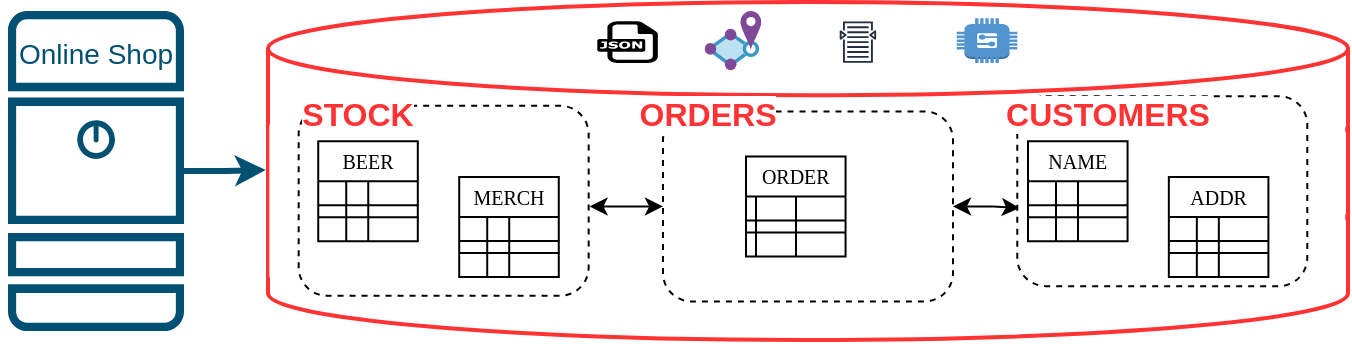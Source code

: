 <mxfile version="21.5.1" type="device">
  <diagram name="Page-1" id="IX2sbBPFJrls7Xq33dwb">
    <mxGraphModel dx="1217" dy="1139" grid="1" gridSize="10" guides="1" tooltips="1" connect="1" arrows="1" fold="1" page="1" pageScale="1" pageWidth="827" pageHeight="1169" math="0" shadow="0">
      <root>
        <mxCell id="0" />
        <mxCell id="1" parent="0" />
        <mxCell id="jbtqDZHQ1y1ZXkg8tkZU-264" value="" style="html=1;verticalLabelPosition=bottom;align=center;labelBackgroundColor=#ffffff;verticalAlign=top;strokeWidth=2;strokeColor=#FF3333;shadow=0;dashed=0;shape=mxgraph.ios7.icons.data;" parent="1" vertex="1">
          <mxGeometry x="150" y="41" width="540" height="169" as="geometry" />
        </mxCell>
        <mxCell id="jbtqDZHQ1y1ZXkg8tkZU-265" value="" style="rounded=0;whiteSpace=wrap;html=1;strokeColor=none;" parent="1" vertex="1">
          <mxGeometry x="150.68" y="102.308" width="537.923" height="76.154" as="geometry" />
        </mxCell>
        <mxCell id="jbtqDZHQ1y1ZXkg8tkZU-266" value="" style="rounded=1;whiteSpace=wrap;html=1;dashed=1;" parent="1" vertex="1">
          <mxGeometry x="165.33" y="92.88" width="145" height="95" as="geometry" />
        </mxCell>
        <mxCell id="3bR0r6EprU-SrU2B4QbB-1" value="STOCK" style="text;strokeColor=none;align=center;fillColor=none;html=1;verticalAlign=middle;whiteSpace=wrap;rounded=0;fontStyle=1;fontSize=16;fontColor=#FF3333;labelBackgroundColor=default;" vertex="1" parent="1">
          <mxGeometry x="164.9" y="81.5" width="60" height="30" as="geometry" />
        </mxCell>
        <mxCell id="3bR0r6EprU-SrU2B4QbB-8" style="edgeStyle=orthogonalEdgeStyle;rounded=0;orthogonalLoop=1;jettySize=auto;html=1;entryX=-0.002;entryY=0.497;entryDx=0;entryDy=0;entryPerimeter=0;fontColor=#035073;strokeWidth=3;strokeColor=#035073;" edge="1" parent="1" source="3bR0r6EprU-SrU2B4QbB-7" target="jbtqDZHQ1y1ZXkg8tkZU-264">
          <mxGeometry relative="1" as="geometry" />
        </mxCell>
        <mxCell id="3bR0r6EprU-SrU2B4QbB-7" value="" style="sketch=0;points=[[0.015,0.015,0],[0.985,0.015,0],[0.985,0.985,0],[0.015,0.985,0],[0.25,0,0],[0.5,0,0],[0.75,0,0],[1,0.25,0],[1,0.5,0],[1,0.75,0],[0.75,1,0],[0.5,1,0],[0.25,1,0],[0,0.75,0],[0,0.5,0],[0,0.25,0]];verticalLabelPosition=bottom;html=1;verticalAlign=top;aspect=fixed;align=center;pointerEvents=1;shape=mxgraph.cisco19.server;fillColor=#005073;strokeColor=none;fontFamily=Times New Roman;fontSize=14;" vertex="1" parent="1">
          <mxGeometry x="20" y="45.5" width="88" height="160" as="geometry" />
        </mxCell>
        <mxCell id="3bR0r6EprU-SrU2B4QbB-10" value="Online Shop" style="text;strokeColor=none;align=center;fillColor=none;html=1;verticalAlign=middle;whiteSpace=wrap;rounded=0;fontSize=14;fontColor=#035073;" vertex="1" parent="1">
          <mxGeometry x="16" y="51.5" width="96" height="30" as="geometry" />
        </mxCell>
        <mxCell id="3bR0r6EprU-SrU2B4QbB-468" style="edgeStyle=orthogonalEdgeStyle;rounded=0;orthogonalLoop=1;jettySize=auto;html=1;entryX=0.009;entryY=0.589;entryDx=0;entryDy=0;entryPerimeter=0;startArrow=classic;startFill=1;" edge="1" parent="1" source="3bR0r6EprU-SrU2B4QbB-60" target="3bR0r6EprU-SrU2B4QbB-61">
          <mxGeometry relative="1" as="geometry" />
        </mxCell>
        <mxCell id="3bR0r6EprU-SrU2B4QbB-472" style="edgeStyle=orthogonalEdgeStyle;rounded=0;orthogonalLoop=1;jettySize=auto;html=1;exitX=0;exitY=0.5;exitDx=0;exitDy=0;startArrow=classic;startFill=1;entryX=1.003;entryY=0.522;entryDx=0;entryDy=0;entryPerimeter=0;" edge="1" parent="1" source="3bR0r6EprU-SrU2B4QbB-60" target="jbtqDZHQ1y1ZXkg8tkZU-266">
          <mxGeometry relative="1" as="geometry">
            <mxPoint x="320" y="143" as="targetPoint" />
          </mxGeometry>
        </mxCell>
        <mxCell id="3bR0r6EprU-SrU2B4QbB-60" value="" style="rounded=1;whiteSpace=wrap;html=1;dashed=1;" vertex="1" parent="1">
          <mxGeometry x="347.5" y="95.71" width="145" height="95" as="geometry" />
        </mxCell>
        <mxCell id="3bR0r6EprU-SrU2B4QbB-61" value="" style="rounded=1;whiteSpace=wrap;html=1;dashed=1;" vertex="1" parent="1">
          <mxGeometry x="524.64" y="88.08" width="145" height="95" as="geometry" />
        </mxCell>
        <mxCell id="3bR0r6EprU-SrU2B4QbB-62" value="ORDERS" style="text;strokeColor=none;align=center;fillColor=none;html=1;verticalAlign=middle;whiteSpace=wrap;rounded=0;fontStyle=1;fontSize=16;fontColor=#FF3333;labelBackgroundColor=default;" vertex="1" parent="1">
          <mxGeometry x="340" y="81.5" width="60" height="30" as="geometry" />
        </mxCell>
        <mxCell id="3bR0r6EprU-SrU2B4QbB-63" value="CUSTOMERS" style="text;strokeColor=none;align=center;fillColor=none;html=1;verticalAlign=middle;whiteSpace=wrap;rounded=0;fontStyle=1;fontSize=16;fontColor=#FF3333;labelBackgroundColor=default;" vertex="1" parent="1">
          <mxGeometry x="540.42" y="81.5" width="60" height="30" as="geometry" />
        </mxCell>
        <mxCell id="3bR0r6EprU-SrU2B4QbB-230" value="BEER" style="shape=table;startSize=20;container=1;collapsible=0;childLayout=tableLayout;strokeColor=default;fontSize=10;fontFamily=Times New Roman;" vertex="1" parent="1">
          <mxGeometry x="175.12" y="110.58" width="49.78" height="50" as="geometry" />
        </mxCell>
        <mxCell id="3bR0r6EprU-SrU2B4QbB-231" value="" style="shape=tableRow;horizontal=0;startSize=0;swimlaneHead=0;swimlaneBody=0;strokeColor=inherit;top=0;left=0;bottom=0;right=0;collapsible=0;dropTarget=0;fillColor=none;points=[[0,0.5],[1,0.5]];portConstraint=eastwest;fontSize=16;" vertex="1" parent="3bR0r6EprU-SrU2B4QbB-230">
          <mxGeometry y="20" width="49.78" height="12" as="geometry" />
        </mxCell>
        <mxCell id="3bR0r6EprU-SrU2B4QbB-232" value="" style="shape=partialRectangle;html=1;whiteSpace=wrap;connectable=0;strokeColor=inherit;overflow=hidden;fillColor=none;top=0;left=0;bottom=0;right=0;pointerEvents=1;fontSize=16;" vertex="1" parent="3bR0r6EprU-SrU2B4QbB-231">
          <mxGeometry width="14" height="12" as="geometry">
            <mxRectangle width="14" height="12" as="alternateBounds" />
          </mxGeometry>
        </mxCell>
        <mxCell id="3bR0r6EprU-SrU2B4QbB-233" value="" style="shape=partialRectangle;html=1;whiteSpace=wrap;connectable=0;strokeColor=inherit;overflow=hidden;fillColor=none;top=0;left=0;bottom=0;right=0;pointerEvents=1;fontSize=16;" vertex="1" parent="3bR0r6EprU-SrU2B4QbB-231">
          <mxGeometry x="14" width="11" height="12" as="geometry">
            <mxRectangle width="11" height="12" as="alternateBounds" />
          </mxGeometry>
        </mxCell>
        <mxCell id="3bR0r6EprU-SrU2B4QbB-234" value="" style="shape=partialRectangle;html=1;whiteSpace=wrap;connectable=0;strokeColor=inherit;overflow=hidden;fillColor=none;top=0;left=0;bottom=0;right=0;pointerEvents=1;fontSize=16;" vertex="1" parent="3bR0r6EprU-SrU2B4QbB-231">
          <mxGeometry x="25" width="25" height="12" as="geometry">
            <mxRectangle width="25" height="12" as="alternateBounds" />
          </mxGeometry>
        </mxCell>
        <mxCell id="3bR0r6EprU-SrU2B4QbB-235" value="" style="shape=tableRow;horizontal=0;startSize=0;swimlaneHead=0;swimlaneBody=0;strokeColor=inherit;top=0;left=0;bottom=0;right=0;collapsible=0;dropTarget=0;fillColor=none;points=[[0,0.5],[1,0.5]];portConstraint=eastwest;fontSize=16;" vertex="1" parent="3bR0r6EprU-SrU2B4QbB-230">
          <mxGeometry y="32" width="49.78" height="6" as="geometry" />
        </mxCell>
        <mxCell id="3bR0r6EprU-SrU2B4QbB-236" value="" style="shape=partialRectangle;html=1;whiteSpace=wrap;connectable=0;strokeColor=inherit;overflow=hidden;fillColor=none;top=0;left=0;bottom=0;right=0;pointerEvents=1;fontSize=16;" vertex="1" parent="3bR0r6EprU-SrU2B4QbB-235">
          <mxGeometry width="14" height="6" as="geometry">
            <mxRectangle width="14" height="6" as="alternateBounds" />
          </mxGeometry>
        </mxCell>
        <mxCell id="3bR0r6EprU-SrU2B4QbB-237" value="" style="shape=partialRectangle;html=1;whiteSpace=wrap;connectable=0;strokeColor=inherit;overflow=hidden;fillColor=none;top=0;left=0;bottom=0;right=0;pointerEvents=1;fontSize=16;" vertex="1" parent="3bR0r6EprU-SrU2B4QbB-235">
          <mxGeometry x="14" width="11" height="6" as="geometry">
            <mxRectangle width="11" height="6" as="alternateBounds" />
          </mxGeometry>
        </mxCell>
        <mxCell id="3bR0r6EprU-SrU2B4QbB-238" value="" style="shape=partialRectangle;html=1;whiteSpace=wrap;connectable=0;strokeColor=inherit;overflow=hidden;fillColor=none;top=0;left=0;bottom=0;right=0;pointerEvents=1;fontSize=16;" vertex="1" parent="3bR0r6EprU-SrU2B4QbB-235">
          <mxGeometry x="25" width="25" height="6" as="geometry">
            <mxRectangle width="25" height="6" as="alternateBounds" />
          </mxGeometry>
        </mxCell>
        <mxCell id="3bR0r6EprU-SrU2B4QbB-239" value="" style="shape=tableRow;horizontal=0;startSize=0;swimlaneHead=0;swimlaneBody=0;strokeColor=inherit;top=0;left=0;bottom=0;right=0;collapsible=0;dropTarget=0;fillColor=none;points=[[0,0.5],[1,0.5]];portConstraint=eastwest;fontSize=16;" vertex="1" parent="3bR0r6EprU-SrU2B4QbB-230">
          <mxGeometry y="38" width="49.78" height="12" as="geometry" />
        </mxCell>
        <mxCell id="3bR0r6EprU-SrU2B4QbB-240" value="" style="shape=partialRectangle;html=1;whiteSpace=wrap;connectable=0;strokeColor=inherit;overflow=hidden;fillColor=none;top=0;left=0;bottom=0;right=0;pointerEvents=1;fontSize=16;" vertex="1" parent="3bR0r6EprU-SrU2B4QbB-239">
          <mxGeometry width="14" height="12" as="geometry">
            <mxRectangle width="14" height="12" as="alternateBounds" />
          </mxGeometry>
        </mxCell>
        <mxCell id="3bR0r6EprU-SrU2B4QbB-241" value="" style="shape=partialRectangle;html=1;whiteSpace=wrap;connectable=0;strokeColor=inherit;overflow=hidden;fillColor=none;top=0;left=0;bottom=0;right=0;pointerEvents=1;fontSize=16;" vertex="1" parent="3bR0r6EprU-SrU2B4QbB-239">
          <mxGeometry x="14" width="11" height="12" as="geometry">
            <mxRectangle width="11" height="12" as="alternateBounds" />
          </mxGeometry>
        </mxCell>
        <mxCell id="3bR0r6EprU-SrU2B4QbB-242" value="" style="shape=partialRectangle;html=1;whiteSpace=wrap;connectable=0;strokeColor=inherit;overflow=hidden;fillColor=none;top=0;left=0;bottom=0;right=0;pointerEvents=1;fontSize=16;" vertex="1" parent="3bR0r6EprU-SrU2B4QbB-239">
          <mxGeometry x="25" width="25" height="12" as="geometry">
            <mxRectangle width="25" height="12" as="alternateBounds" />
          </mxGeometry>
        </mxCell>
        <mxCell id="3bR0r6EprU-SrU2B4QbB-407" value="MERCH" style="shape=table;startSize=20;container=1;collapsible=0;childLayout=tableLayout;strokeColor=default;fontSize=10;fontFamily=Times New Roman;" vertex="1" parent="1">
          <mxGeometry x="245.61" y="128.46" width="49.78" height="50" as="geometry" />
        </mxCell>
        <mxCell id="3bR0r6EprU-SrU2B4QbB-408" value="" style="shape=tableRow;horizontal=0;startSize=0;swimlaneHead=0;swimlaneBody=0;strokeColor=inherit;top=0;left=0;bottom=0;right=0;collapsible=0;dropTarget=0;fillColor=none;points=[[0,0.5],[1,0.5]];portConstraint=eastwest;fontSize=16;" vertex="1" parent="3bR0r6EprU-SrU2B4QbB-407">
          <mxGeometry y="20" width="49.78" height="12" as="geometry" />
        </mxCell>
        <mxCell id="3bR0r6EprU-SrU2B4QbB-409" value="" style="shape=partialRectangle;html=1;whiteSpace=wrap;connectable=0;strokeColor=inherit;overflow=hidden;fillColor=none;top=0;left=0;bottom=0;right=0;pointerEvents=1;fontSize=16;" vertex="1" parent="3bR0r6EprU-SrU2B4QbB-408">
          <mxGeometry width="14" height="12" as="geometry">
            <mxRectangle width="14" height="12" as="alternateBounds" />
          </mxGeometry>
        </mxCell>
        <mxCell id="3bR0r6EprU-SrU2B4QbB-410" value="" style="shape=partialRectangle;html=1;whiteSpace=wrap;connectable=0;strokeColor=inherit;overflow=hidden;fillColor=none;top=0;left=0;bottom=0;right=0;pointerEvents=1;fontSize=16;" vertex="1" parent="3bR0r6EprU-SrU2B4QbB-408">
          <mxGeometry x="14" width="11" height="12" as="geometry">
            <mxRectangle width="11" height="12" as="alternateBounds" />
          </mxGeometry>
        </mxCell>
        <mxCell id="3bR0r6EprU-SrU2B4QbB-411" value="" style="shape=partialRectangle;html=1;whiteSpace=wrap;connectable=0;strokeColor=inherit;overflow=hidden;fillColor=none;top=0;left=0;bottom=0;right=0;pointerEvents=1;fontSize=16;" vertex="1" parent="3bR0r6EprU-SrU2B4QbB-408">
          <mxGeometry x="25" width="25" height="12" as="geometry">
            <mxRectangle width="25" height="12" as="alternateBounds" />
          </mxGeometry>
        </mxCell>
        <mxCell id="3bR0r6EprU-SrU2B4QbB-412" value="" style="shape=tableRow;horizontal=0;startSize=0;swimlaneHead=0;swimlaneBody=0;strokeColor=inherit;top=0;left=0;bottom=0;right=0;collapsible=0;dropTarget=0;fillColor=none;points=[[0,0.5],[1,0.5]];portConstraint=eastwest;fontSize=16;" vertex="1" parent="3bR0r6EprU-SrU2B4QbB-407">
          <mxGeometry y="32" width="49.78" height="6" as="geometry" />
        </mxCell>
        <mxCell id="3bR0r6EprU-SrU2B4QbB-413" value="" style="shape=partialRectangle;html=1;whiteSpace=wrap;connectable=0;strokeColor=inherit;overflow=hidden;fillColor=none;top=0;left=0;bottom=0;right=0;pointerEvents=1;fontSize=16;" vertex="1" parent="3bR0r6EprU-SrU2B4QbB-412">
          <mxGeometry width="14" height="6" as="geometry">
            <mxRectangle width="14" height="6" as="alternateBounds" />
          </mxGeometry>
        </mxCell>
        <mxCell id="3bR0r6EprU-SrU2B4QbB-414" value="" style="shape=partialRectangle;html=1;whiteSpace=wrap;connectable=0;strokeColor=inherit;overflow=hidden;fillColor=none;top=0;left=0;bottom=0;right=0;pointerEvents=1;fontSize=16;" vertex="1" parent="3bR0r6EprU-SrU2B4QbB-412">
          <mxGeometry x="14" width="11" height="6" as="geometry">
            <mxRectangle width="11" height="6" as="alternateBounds" />
          </mxGeometry>
        </mxCell>
        <mxCell id="3bR0r6EprU-SrU2B4QbB-415" value="" style="shape=partialRectangle;html=1;whiteSpace=wrap;connectable=0;strokeColor=inherit;overflow=hidden;fillColor=none;top=0;left=0;bottom=0;right=0;pointerEvents=1;fontSize=16;" vertex="1" parent="3bR0r6EprU-SrU2B4QbB-412">
          <mxGeometry x="25" width="25" height="6" as="geometry">
            <mxRectangle width="25" height="6" as="alternateBounds" />
          </mxGeometry>
        </mxCell>
        <mxCell id="3bR0r6EprU-SrU2B4QbB-416" value="" style="shape=tableRow;horizontal=0;startSize=0;swimlaneHead=0;swimlaneBody=0;strokeColor=inherit;top=0;left=0;bottom=0;right=0;collapsible=0;dropTarget=0;fillColor=none;points=[[0,0.5],[1,0.5]];portConstraint=eastwest;fontSize=16;" vertex="1" parent="3bR0r6EprU-SrU2B4QbB-407">
          <mxGeometry y="38" width="49.78" height="12" as="geometry" />
        </mxCell>
        <mxCell id="3bR0r6EprU-SrU2B4QbB-417" value="" style="shape=partialRectangle;html=1;whiteSpace=wrap;connectable=0;strokeColor=inherit;overflow=hidden;fillColor=none;top=0;left=0;bottom=0;right=0;pointerEvents=1;fontSize=16;" vertex="1" parent="3bR0r6EprU-SrU2B4QbB-416">
          <mxGeometry width="14" height="12" as="geometry">
            <mxRectangle width="14" height="12" as="alternateBounds" />
          </mxGeometry>
        </mxCell>
        <mxCell id="3bR0r6EprU-SrU2B4QbB-418" value="" style="shape=partialRectangle;html=1;whiteSpace=wrap;connectable=0;strokeColor=inherit;overflow=hidden;fillColor=none;top=0;left=0;bottom=0;right=0;pointerEvents=1;fontSize=16;" vertex="1" parent="3bR0r6EprU-SrU2B4QbB-416">
          <mxGeometry x="14" width="11" height="12" as="geometry">
            <mxRectangle width="11" height="12" as="alternateBounds" />
          </mxGeometry>
        </mxCell>
        <mxCell id="3bR0r6EprU-SrU2B4QbB-419" value="" style="shape=partialRectangle;html=1;whiteSpace=wrap;connectable=0;strokeColor=inherit;overflow=hidden;fillColor=none;top=0;left=0;bottom=0;right=0;pointerEvents=1;fontSize=16;" vertex="1" parent="3bR0r6EprU-SrU2B4QbB-416">
          <mxGeometry x="25" width="25" height="12" as="geometry">
            <mxRectangle width="25" height="12" as="alternateBounds" />
          </mxGeometry>
        </mxCell>
        <mxCell id="3bR0r6EprU-SrU2B4QbB-420" value="NAME" style="shape=table;startSize=20;container=1;collapsible=0;childLayout=tableLayout;strokeColor=default;fontSize=10;fontFamily=Times New Roman;" vertex="1" parent="1">
          <mxGeometry x="530" y="110.58" width="49.78" height="50" as="geometry" />
        </mxCell>
        <mxCell id="3bR0r6EprU-SrU2B4QbB-421" value="" style="shape=tableRow;horizontal=0;startSize=0;swimlaneHead=0;swimlaneBody=0;strokeColor=inherit;top=0;left=0;bottom=0;right=0;collapsible=0;dropTarget=0;fillColor=none;points=[[0,0.5],[1,0.5]];portConstraint=eastwest;fontSize=16;" vertex="1" parent="3bR0r6EprU-SrU2B4QbB-420">
          <mxGeometry y="20" width="49.78" height="12" as="geometry" />
        </mxCell>
        <mxCell id="3bR0r6EprU-SrU2B4QbB-422" value="" style="shape=partialRectangle;html=1;whiteSpace=wrap;connectable=0;strokeColor=inherit;overflow=hidden;fillColor=none;top=0;left=0;bottom=0;right=0;pointerEvents=1;fontSize=16;" vertex="1" parent="3bR0r6EprU-SrU2B4QbB-421">
          <mxGeometry width="14" height="12" as="geometry">
            <mxRectangle width="14" height="12" as="alternateBounds" />
          </mxGeometry>
        </mxCell>
        <mxCell id="3bR0r6EprU-SrU2B4QbB-423" value="" style="shape=partialRectangle;html=1;whiteSpace=wrap;connectable=0;strokeColor=inherit;overflow=hidden;fillColor=none;top=0;left=0;bottom=0;right=0;pointerEvents=1;fontSize=16;" vertex="1" parent="3bR0r6EprU-SrU2B4QbB-421">
          <mxGeometry x="14" width="11" height="12" as="geometry">
            <mxRectangle width="11" height="12" as="alternateBounds" />
          </mxGeometry>
        </mxCell>
        <mxCell id="3bR0r6EprU-SrU2B4QbB-424" value="" style="shape=partialRectangle;html=1;whiteSpace=wrap;connectable=0;strokeColor=inherit;overflow=hidden;fillColor=none;top=0;left=0;bottom=0;right=0;pointerEvents=1;fontSize=16;" vertex="1" parent="3bR0r6EprU-SrU2B4QbB-421">
          <mxGeometry x="25" width="25" height="12" as="geometry">
            <mxRectangle width="25" height="12" as="alternateBounds" />
          </mxGeometry>
        </mxCell>
        <mxCell id="3bR0r6EprU-SrU2B4QbB-425" value="" style="shape=tableRow;horizontal=0;startSize=0;swimlaneHead=0;swimlaneBody=0;strokeColor=inherit;top=0;left=0;bottom=0;right=0;collapsible=0;dropTarget=0;fillColor=none;points=[[0,0.5],[1,0.5]];portConstraint=eastwest;fontSize=16;" vertex="1" parent="3bR0r6EprU-SrU2B4QbB-420">
          <mxGeometry y="32" width="49.78" height="6" as="geometry" />
        </mxCell>
        <mxCell id="3bR0r6EprU-SrU2B4QbB-426" value="" style="shape=partialRectangle;html=1;whiteSpace=wrap;connectable=0;strokeColor=inherit;overflow=hidden;fillColor=none;top=0;left=0;bottom=0;right=0;pointerEvents=1;fontSize=16;" vertex="1" parent="3bR0r6EprU-SrU2B4QbB-425">
          <mxGeometry width="14" height="6" as="geometry">
            <mxRectangle width="14" height="6" as="alternateBounds" />
          </mxGeometry>
        </mxCell>
        <mxCell id="3bR0r6EprU-SrU2B4QbB-427" value="" style="shape=partialRectangle;html=1;whiteSpace=wrap;connectable=0;strokeColor=inherit;overflow=hidden;fillColor=none;top=0;left=0;bottom=0;right=0;pointerEvents=1;fontSize=16;" vertex="1" parent="3bR0r6EprU-SrU2B4QbB-425">
          <mxGeometry x="14" width="11" height="6" as="geometry">
            <mxRectangle width="11" height="6" as="alternateBounds" />
          </mxGeometry>
        </mxCell>
        <mxCell id="3bR0r6EprU-SrU2B4QbB-428" value="" style="shape=partialRectangle;html=1;whiteSpace=wrap;connectable=0;strokeColor=inherit;overflow=hidden;fillColor=none;top=0;left=0;bottom=0;right=0;pointerEvents=1;fontSize=16;" vertex="1" parent="3bR0r6EprU-SrU2B4QbB-425">
          <mxGeometry x="25" width="25" height="6" as="geometry">
            <mxRectangle width="25" height="6" as="alternateBounds" />
          </mxGeometry>
        </mxCell>
        <mxCell id="3bR0r6EprU-SrU2B4QbB-429" value="" style="shape=tableRow;horizontal=0;startSize=0;swimlaneHead=0;swimlaneBody=0;strokeColor=inherit;top=0;left=0;bottom=0;right=0;collapsible=0;dropTarget=0;fillColor=none;points=[[0,0.5],[1,0.5]];portConstraint=eastwest;fontSize=16;" vertex="1" parent="3bR0r6EprU-SrU2B4QbB-420">
          <mxGeometry y="38" width="49.78" height="12" as="geometry" />
        </mxCell>
        <mxCell id="3bR0r6EprU-SrU2B4QbB-430" value="" style="shape=partialRectangle;html=1;whiteSpace=wrap;connectable=0;strokeColor=inherit;overflow=hidden;fillColor=none;top=0;left=0;bottom=0;right=0;pointerEvents=1;fontSize=16;" vertex="1" parent="3bR0r6EprU-SrU2B4QbB-429">
          <mxGeometry width="14" height="12" as="geometry">
            <mxRectangle width="14" height="12" as="alternateBounds" />
          </mxGeometry>
        </mxCell>
        <mxCell id="3bR0r6EprU-SrU2B4QbB-431" value="" style="shape=partialRectangle;html=1;whiteSpace=wrap;connectable=0;strokeColor=inherit;overflow=hidden;fillColor=none;top=0;left=0;bottom=0;right=0;pointerEvents=1;fontSize=16;" vertex="1" parent="3bR0r6EprU-SrU2B4QbB-429">
          <mxGeometry x="14" width="11" height="12" as="geometry">
            <mxRectangle width="11" height="12" as="alternateBounds" />
          </mxGeometry>
        </mxCell>
        <mxCell id="3bR0r6EprU-SrU2B4QbB-432" value="" style="shape=partialRectangle;html=1;whiteSpace=wrap;connectable=0;strokeColor=inherit;overflow=hidden;fillColor=none;top=0;left=0;bottom=0;right=0;pointerEvents=1;fontSize=16;" vertex="1" parent="3bR0r6EprU-SrU2B4QbB-429">
          <mxGeometry x="25" width="25" height="12" as="geometry">
            <mxRectangle width="25" height="12" as="alternateBounds" />
          </mxGeometry>
        </mxCell>
        <mxCell id="3bR0r6EprU-SrU2B4QbB-433" value="ADDR" style="shape=table;startSize=20;container=1;collapsible=0;childLayout=tableLayout;strokeColor=default;fontSize=10;fontFamily=Times New Roman;" vertex="1" parent="1">
          <mxGeometry x="600.42" y="128.46" width="49.78" height="50" as="geometry" />
        </mxCell>
        <mxCell id="3bR0r6EprU-SrU2B4QbB-434" value="" style="shape=tableRow;horizontal=0;startSize=0;swimlaneHead=0;swimlaneBody=0;strokeColor=inherit;top=0;left=0;bottom=0;right=0;collapsible=0;dropTarget=0;fillColor=none;points=[[0,0.5],[1,0.5]];portConstraint=eastwest;fontSize=16;" vertex="1" parent="3bR0r6EprU-SrU2B4QbB-433">
          <mxGeometry y="20" width="49.78" height="12" as="geometry" />
        </mxCell>
        <mxCell id="3bR0r6EprU-SrU2B4QbB-435" value="" style="shape=partialRectangle;html=1;whiteSpace=wrap;connectable=0;strokeColor=inherit;overflow=hidden;fillColor=none;top=0;left=0;bottom=0;right=0;pointerEvents=1;fontSize=16;" vertex="1" parent="3bR0r6EprU-SrU2B4QbB-434">
          <mxGeometry width="14" height="12" as="geometry">
            <mxRectangle width="14" height="12" as="alternateBounds" />
          </mxGeometry>
        </mxCell>
        <mxCell id="3bR0r6EprU-SrU2B4QbB-436" value="" style="shape=partialRectangle;html=1;whiteSpace=wrap;connectable=0;strokeColor=inherit;overflow=hidden;fillColor=none;top=0;left=0;bottom=0;right=0;pointerEvents=1;fontSize=16;" vertex="1" parent="3bR0r6EprU-SrU2B4QbB-434">
          <mxGeometry x="14" width="11" height="12" as="geometry">
            <mxRectangle width="11" height="12" as="alternateBounds" />
          </mxGeometry>
        </mxCell>
        <mxCell id="3bR0r6EprU-SrU2B4QbB-437" value="" style="shape=partialRectangle;html=1;whiteSpace=wrap;connectable=0;strokeColor=inherit;overflow=hidden;fillColor=none;top=0;left=0;bottom=0;right=0;pointerEvents=1;fontSize=16;" vertex="1" parent="3bR0r6EprU-SrU2B4QbB-434">
          <mxGeometry x="25" width="25" height="12" as="geometry">
            <mxRectangle width="25" height="12" as="alternateBounds" />
          </mxGeometry>
        </mxCell>
        <mxCell id="3bR0r6EprU-SrU2B4QbB-438" value="" style="shape=tableRow;horizontal=0;startSize=0;swimlaneHead=0;swimlaneBody=0;strokeColor=inherit;top=0;left=0;bottom=0;right=0;collapsible=0;dropTarget=0;fillColor=none;points=[[0,0.5],[1,0.5]];portConstraint=eastwest;fontSize=16;" vertex="1" parent="3bR0r6EprU-SrU2B4QbB-433">
          <mxGeometry y="32" width="49.78" height="6" as="geometry" />
        </mxCell>
        <mxCell id="3bR0r6EprU-SrU2B4QbB-439" value="" style="shape=partialRectangle;html=1;whiteSpace=wrap;connectable=0;strokeColor=inherit;overflow=hidden;fillColor=none;top=0;left=0;bottom=0;right=0;pointerEvents=1;fontSize=16;" vertex="1" parent="3bR0r6EprU-SrU2B4QbB-438">
          <mxGeometry width="14" height="6" as="geometry">
            <mxRectangle width="14" height="6" as="alternateBounds" />
          </mxGeometry>
        </mxCell>
        <mxCell id="3bR0r6EprU-SrU2B4QbB-440" value="" style="shape=partialRectangle;html=1;whiteSpace=wrap;connectable=0;strokeColor=inherit;overflow=hidden;fillColor=none;top=0;left=0;bottom=0;right=0;pointerEvents=1;fontSize=16;" vertex="1" parent="3bR0r6EprU-SrU2B4QbB-438">
          <mxGeometry x="14" width="11" height="6" as="geometry">
            <mxRectangle width="11" height="6" as="alternateBounds" />
          </mxGeometry>
        </mxCell>
        <mxCell id="3bR0r6EprU-SrU2B4QbB-441" value="" style="shape=partialRectangle;html=1;whiteSpace=wrap;connectable=0;strokeColor=inherit;overflow=hidden;fillColor=none;top=0;left=0;bottom=0;right=0;pointerEvents=1;fontSize=16;" vertex="1" parent="3bR0r6EprU-SrU2B4QbB-438">
          <mxGeometry x="25" width="25" height="6" as="geometry">
            <mxRectangle width="25" height="6" as="alternateBounds" />
          </mxGeometry>
        </mxCell>
        <mxCell id="3bR0r6EprU-SrU2B4QbB-442" value="" style="shape=tableRow;horizontal=0;startSize=0;swimlaneHead=0;swimlaneBody=0;strokeColor=inherit;top=0;left=0;bottom=0;right=0;collapsible=0;dropTarget=0;fillColor=none;points=[[0,0.5],[1,0.5]];portConstraint=eastwest;fontSize=16;" vertex="1" parent="3bR0r6EprU-SrU2B4QbB-433">
          <mxGeometry y="38" width="49.78" height="12" as="geometry" />
        </mxCell>
        <mxCell id="3bR0r6EprU-SrU2B4QbB-443" value="" style="shape=partialRectangle;html=1;whiteSpace=wrap;connectable=0;strokeColor=inherit;overflow=hidden;fillColor=none;top=0;left=0;bottom=0;right=0;pointerEvents=1;fontSize=16;" vertex="1" parent="3bR0r6EprU-SrU2B4QbB-442">
          <mxGeometry width="14" height="12" as="geometry">
            <mxRectangle width="14" height="12" as="alternateBounds" />
          </mxGeometry>
        </mxCell>
        <mxCell id="3bR0r6EprU-SrU2B4QbB-444" value="" style="shape=partialRectangle;html=1;whiteSpace=wrap;connectable=0;strokeColor=inherit;overflow=hidden;fillColor=none;top=0;left=0;bottom=0;right=0;pointerEvents=1;fontSize=16;" vertex="1" parent="3bR0r6EprU-SrU2B4QbB-442">
          <mxGeometry x="14" width="11" height="12" as="geometry">
            <mxRectangle width="11" height="12" as="alternateBounds" />
          </mxGeometry>
        </mxCell>
        <mxCell id="3bR0r6EprU-SrU2B4QbB-445" value="" style="shape=partialRectangle;html=1;whiteSpace=wrap;connectable=0;strokeColor=inherit;overflow=hidden;fillColor=none;top=0;left=0;bottom=0;right=0;pointerEvents=1;fontSize=16;" vertex="1" parent="3bR0r6EprU-SrU2B4QbB-442">
          <mxGeometry x="25" width="25" height="12" as="geometry">
            <mxRectangle width="25" height="12" as="alternateBounds" />
          </mxGeometry>
        </mxCell>
        <mxCell id="3bR0r6EprU-SrU2B4QbB-446" value="ORDER" style="shape=table;startSize=20;container=1;collapsible=0;childLayout=tableLayout;strokeColor=default;fontSize=10;fontFamily=Times New Roman;" vertex="1" parent="1">
          <mxGeometry x="389" y="118.21" width="49.78" height="50" as="geometry" />
        </mxCell>
        <mxCell id="3bR0r6EprU-SrU2B4QbB-447" value="" style="shape=tableRow;horizontal=0;startSize=0;swimlaneHead=0;swimlaneBody=0;strokeColor=inherit;top=0;left=0;bottom=0;right=0;collapsible=0;dropTarget=0;fillColor=none;points=[[0,0.5],[1,0.5]];portConstraint=eastwest;fontSize=16;" vertex="1" parent="3bR0r6EprU-SrU2B4QbB-446">
          <mxGeometry y="20" width="49.78" height="12" as="geometry" />
        </mxCell>
        <mxCell id="3bR0r6EprU-SrU2B4QbB-448" value="" style="shape=partialRectangle;html=1;whiteSpace=wrap;connectable=0;strokeColor=inherit;overflow=hidden;fillColor=none;top=0;left=0;bottom=0;right=0;pointerEvents=1;fontSize=16;" vertex="1" parent="3bR0r6EprU-SrU2B4QbB-447">
          <mxGeometry width="5" height="12" as="geometry">
            <mxRectangle width="5" height="12" as="alternateBounds" />
          </mxGeometry>
        </mxCell>
        <mxCell id="3bR0r6EprU-SrU2B4QbB-449" value="" style="shape=partialRectangle;html=1;whiteSpace=wrap;connectable=0;strokeColor=inherit;overflow=hidden;fillColor=none;top=0;left=0;bottom=0;right=0;pointerEvents=1;fontSize=16;" vertex="1" parent="3bR0r6EprU-SrU2B4QbB-447">
          <mxGeometry x="5" width="20" height="12" as="geometry">
            <mxRectangle width="20" height="12" as="alternateBounds" />
          </mxGeometry>
        </mxCell>
        <mxCell id="3bR0r6EprU-SrU2B4QbB-450" value="" style="shape=partialRectangle;html=1;whiteSpace=wrap;connectable=0;strokeColor=inherit;overflow=hidden;fillColor=none;top=0;left=0;bottom=0;right=0;pointerEvents=1;fontSize=16;" vertex="1" parent="3bR0r6EprU-SrU2B4QbB-447">
          <mxGeometry x="25" width="25" height="12" as="geometry">
            <mxRectangle width="25" height="12" as="alternateBounds" />
          </mxGeometry>
        </mxCell>
        <mxCell id="3bR0r6EprU-SrU2B4QbB-451" value="" style="shape=tableRow;horizontal=0;startSize=0;swimlaneHead=0;swimlaneBody=0;strokeColor=inherit;top=0;left=0;bottom=0;right=0;collapsible=0;dropTarget=0;fillColor=none;points=[[0,0.5],[1,0.5]];portConstraint=eastwest;fontSize=16;" vertex="1" parent="3bR0r6EprU-SrU2B4QbB-446">
          <mxGeometry y="32" width="49.78" height="6" as="geometry" />
        </mxCell>
        <mxCell id="3bR0r6EprU-SrU2B4QbB-452" value="" style="shape=partialRectangle;html=1;whiteSpace=wrap;connectable=0;strokeColor=inherit;overflow=hidden;fillColor=none;top=0;left=0;bottom=0;right=0;pointerEvents=1;fontSize=16;" vertex="1" parent="3bR0r6EprU-SrU2B4QbB-451">
          <mxGeometry width="5" height="6" as="geometry">
            <mxRectangle width="5" height="6" as="alternateBounds" />
          </mxGeometry>
        </mxCell>
        <mxCell id="3bR0r6EprU-SrU2B4QbB-453" value="" style="shape=partialRectangle;html=1;whiteSpace=wrap;connectable=0;strokeColor=inherit;overflow=hidden;fillColor=none;top=0;left=0;bottom=0;right=0;pointerEvents=1;fontSize=16;" vertex="1" parent="3bR0r6EprU-SrU2B4QbB-451">
          <mxGeometry x="5" width="20" height="6" as="geometry">
            <mxRectangle width="20" height="6" as="alternateBounds" />
          </mxGeometry>
        </mxCell>
        <mxCell id="3bR0r6EprU-SrU2B4QbB-454" value="" style="shape=partialRectangle;html=1;whiteSpace=wrap;connectable=0;strokeColor=inherit;overflow=hidden;fillColor=none;top=0;left=0;bottom=0;right=0;pointerEvents=1;fontSize=16;" vertex="1" parent="3bR0r6EprU-SrU2B4QbB-451">
          <mxGeometry x="25" width="25" height="6" as="geometry">
            <mxRectangle width="25" height="6" as="alternateBounds" />
          </mxGeometry>
        </mxCell>
        <mxCell id="3bR0r6EprU-SrU2B4QbB-455" value="" style="shape=tableRow;horizontal=0;startSize=0;swimlaneHead=0;swimlaneBody=0;strokeColor=inherit;top=0;left=0;bottom=0;right=0;collapsible=0;dropTarget=0;fillColor=none;points=[[0,0.5],[1,0.5]];portConstraint=eastwest;fontSize=16;" vertex="1" parent="3bR0r6EprU-SrU2B4QbB-446">
          <mxGeometry y="38" width="49.78" height="12" as="geometry" />
        </mxCell>
        <mxCell id="3bR0r6EprU-SrU2B4QbB-456" value="" style="shape=partialRectangle;html=1;whiteSpace=wrap;connectable=0;strokeColor=inherit;overflow=hidden;fillColor=none;top=0;left=0;bottom=0;right=0;pointerEvents=1;fontSize=16;" vertex="1" parent="3bR0r6EprU-SrU2B4QbB-455">
          <mxGeometry width="5" height="12" as="geometry">
            <mxRectangle width="5" height="12" as="alternateBounds" />
          </mxGeometry>
        </mxCell>
        <mxCell id="3bR0r6EprU-SrU2B4QbB-457" value="" style="shape=partialRectangle;html=1;whiteSpace=wrap;connectable=0;strokeColor=inherit;overflow=hidden;fillColor=none;top=0;left=0;bottom=0;right=0;pointerEvents=1;fontSize=16;" vertex="1" parent="3bR0r6EprU-SrU2B4QbB-455">
          <mxGeometry x="5" width="20" height="12" as="geometry">
            <mxRectangle width="20" height="12" as="alternateBounds" />
          </mxGeometry>
        </mxCell>
        <mxCell id="3bR0r6EprU-SrU2B4QbB-458" value="" style="shape=partialRectangle;html=1;whiteSpace=wrap;connectable=0;strokeColor=inherit;overflow=hidden;fillColor=none;top=0;left=0;bottom=0;right=0;pointerEvents=1;fontSize=16;" vertex="1" parent="3bR0r6EprU-SrU2B4QbB-455">
          <mxGeometry x="25" width="25" height="12" as="geometry">
            <mxRectangle width="25" height="12" as="alternateBounds" />
          </mxGeometry>
        </mxCell>
        <mxCell id="3bR0r6EprU-SrU2B4QbB-459" value="" style="group" vertex="1" connectable="0" parent="1">
          <mxGeometry x="314.64" y="45.5" width="210" height="29.58" as="geometry" />
        </mxCell>
        <mxCell id="3bR0r6EprU-SrU2B4QbB-460" value="" style="dashed=0;outlineConnect=0;html=1;align=center;labelPosition=center;verticalLabelPosition=bottom;verticalAlign=top;shape=mxgraph.weblogos.json" vertex="1" parent="3bR0r6EprU-SrU2B4QbB-459">
          <mxGeometry y="5.112" width="30.27" height="20.851" as="geometry" />
        </mxCell>
        <mxCell id="3bR0r6EprU-SrU2B4QbB-461" value="" style="image;sketch=0;aspect=fixed;html=1;points=[];align=center;fontSize=12;image=img/lib/mscae/Spatial_Anchor.svg;" vertex="1" parent="3bR0r6EprU-SrU2B4QbB-459">
          <mxGeometry x="53.638" width="28.399" height="29.58" as="geometry" />
        </mxCell>
        <mxCell id="3bR0r6EprU-SrU2B4QbB-462" value="" style="outlineConnect=0;dashed=0;verticalLabelPosition=bottom;verticalAlign=top;align=center;html=1;shape=mxgraph.aws3.generic;fillColor=#5294CF;gradientColor=none;" vertex="1" parent="3bR0r6EprU-SrU2B4QbB-459">
          <mxGeometry x="179.73" y="3.617" width="30.27" height="22.42" as="geometry" />
        </mxCell>
        <mxCell id="3bR0r6EprU-SrU2B4QbB-463" value="&lt;br&gt;" style="sketch=0;outlineConnect=0;fontColor=#232F3E;gradientColor=none;strokeColor=#232F3E;fillColor=#ffffff;dashed=0;verticalLabelPosition=bottom;verticalAlign=top;align=center;html=1;fontSize=12;fontStyle=0;aspect=fixed;shape=mxgraph.aws4.resourceIcon;resIcon=mxgraph.aws4.search_documents;" vertex="1" parent="3bR0r6EprU-SrU2B4QbB-459">
          <mxGeometry x="117.385" y="2.601" width="25.873" height="25.873" as="geometry" />
        </mxCell>
      </root>
    </mxGraphModel>
  </diagram>
</mxfile>
